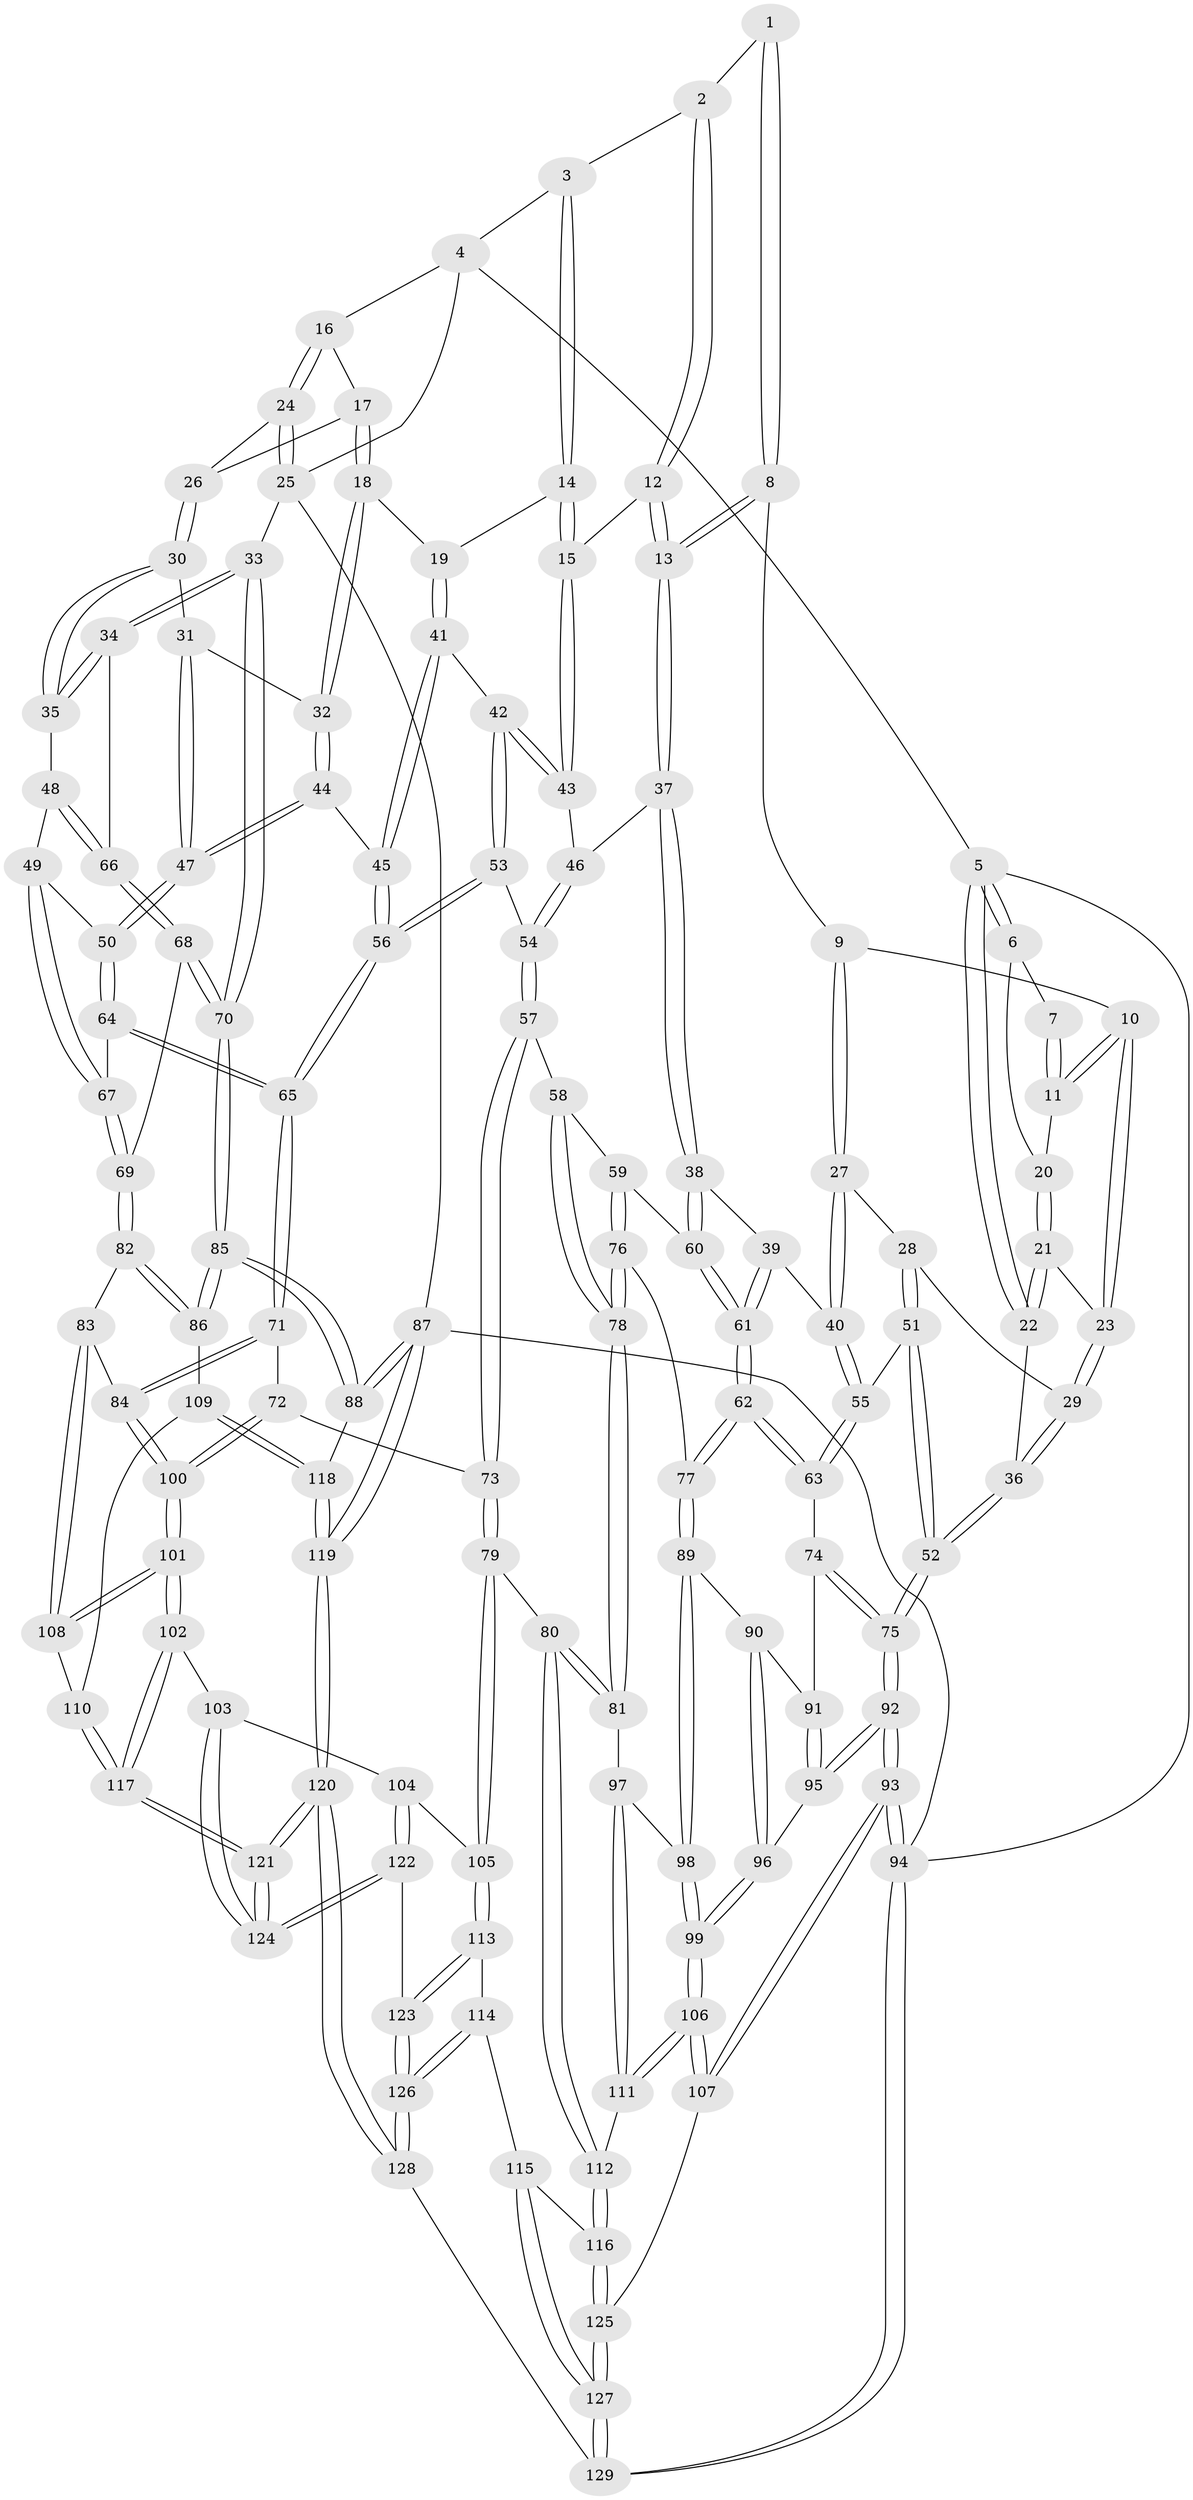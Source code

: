 // coarse degree distribution, {3: 0.14666666666666667, 4: 0.4666666666666667, 6: 0.04, 2: 0.013333333333333334, 5: 0.32, 7: 0.013333333333333334}
// Generated by graph-tools (version 1.1) at 2025/24/03/03/25 07:24:36]
// undirected, 129 vertices, 319 edges
graph export_dot {
graph [start="1"]
  node [color=gray90,style=filled];
  1 [pos="+0.2606663190058191+0"];
  2 [pos="+0.3051579061262998+0"];
  3 [pos="+0.6925748265371412+0"];
  4 [pos="+0.8541882757232967+0"];
  5 [pos="+0+0"];
  6 [pos="+0+0"];
  7 [pos="+0.23282941792919642+0"];
  8 [pos="+0.2714585102202513+0.1495370493694167"];
  9 [pos="+0.22067169141811063+0.15324725425328764"];
  10 [pos="+0.18354288512830874+0.14473455591154785"];
  11 [pos="+0.13839496174342722+0.06087985319103563"];
  12 [pos="+0.41972728644518575+0.08197696237543553"];
  13 [pos="+0.3095321341720747+0.17431168637626304"];
  14 [pos="+0.653735192308387+0.03923737106103223"];
  15 [pos="+0.5354009233458482+0.1336766941214288"];
  16 [pos="+0.9153486954093553+0.07784927692983347"];
  17 [pos="+0.8220893110884665+0.12687927580542527"];
  18 [pos="+0.73818619781654+0.14034000936295324"];
  19 [pos="+0.7331016887773855+0.1379219279931308"];
  20 [pos="+0.07313403957855612+0.08861009942124778"];
  21 [pos="+0.012037990071653942+0.14381352700015165"];
  22 [pos="+0+0.23795628348753134"];
  23 [pos="+0.1393840937557392+0.178834198047431"];
  24 [pos="+0.9649829490664871+0.12647977620697023"];
  25 [pos="+1+0.2557093570414593"];
  26 [pos="+0.8798363564683801+0.20159465388375505"];
  27 [pos="+0.18141644151503464+0.29820795530918864"];
  28 [pos="+0.1564204800226577+0.2893229712209078"];
  29 [pos="+0.12529473748439868+0.26984727692222016"];
  30 [pos="+0.8679551608615157+0.2407983409367673"];
  31 [pos="+0.8362656580184273+0.242369744940103"];
  32 [pos="+0.7635109749990507+0.18230194892102847"];
  33 [pos="+1+0.3208360761331072"];
  34 [pos="+0.990320795541458+0.3291394712661581"];
  35 [pos="+0.9705576582898665+0.32416278237702967"];
  36 [pos="+0+0.30663135303515404"];
  37 [pos="+0.33972557897455113+0.275949646539861"];
  38 [pos="+0.31582239372910903+0.32288264071229367"];
  39 [pos="+0.30000814913206314+0.32661480969146145"];
  40 [pos="+0.22575041918856048+0.3310491384605133"];
  41 [pos="+0.6507992565510808+0.30193638247261845"];
  42 [pos="+0.6295182838008396+0.30347817099946783"];
  43 [pos="+0.5197532127341377+0.23676890862108826"];
  44 [pos="+0.7502623152895649+0.3520668639119943"];
  45 [pos="+0.739316897157723+0.3513053536721865"];
  46 [pos="+0.5095704721761942+0.24453799660075037"];
  47 [pos="+0.7702286546237266+0.3591566334233935"];
  48 [pos="+0.7873889657373585+0.36291181193381683"];
  49 [pos="+0.7757429344540627+0.3634385864974925"];
  50 [pos="+0.7735940351907286+0.3620984266120733"];
  51 [pos="+0.07190814544829596+0.41578250914883236"];
  52 [pos="+0+0.3515514161229192"];
  53 [pos="+0.577976906179416+0.4394974319543725"];
  54 [pos="+0.4895149880287238+0.421145539345184"];
  55 [pos="+0.14533207541683504+0.44801248020979095"];
  56 [pos="+0.6257010353686763+0.49714882463214116"];
  57 [pos="+0.4290402569779365+0.44957488162395426"];
  58 [pos="+0.3905256268830372+0.44285598382638897"];
  59 [pos="+0.38894661558877547+0.4418432938135008"];
  60 [pos="+0.3853492635207251+0.4387912129849772"];
  61 [pos="+0.22778546905436742+0.5038925439452808"];
  62 [pos="+0.19005816935520725+0.5343067920350114"];
  63 [pos="+0.17503113948631702+0.5215124968809185"];
  64 [pos="+0.7138906777726334+0.49287778124491105"];
  65 [pos="+0.6331702489201033+0.5217539915215308"];
  66 [pos="+0.8934281442680289+0.43193459971297743"];
  67 [pos="+0.8172338868186344+0.4925974486963827"];
  68 [pos="+0.880067437594372+0.4656501383416508"];
  69 [pos="+0.8495875657912911+0.5261976451120601"];
  70 [pos="+1+0.4101250598142682"];
  71 [pos="+0.6311151072767706+0.5432266091440062"];
  72 [pos="+0.5833510822306477+0.6139384623975903"];
  73 [pos="+0.5057192099865815+0.6264650473210054"];
  74 [pos="+0.08271116636683501+0.5462122889794248"];
  75 [pos="+0+0.484181209387038"];
  76 [pos="+0.23675997786679373+0.6018759435704055"];
  77 [pos="+0.21346096546007431+0.5925017625098201"];
  78 [pos="+0.3363304678549186+0.6586538246311728"];
  79 [pos="+0.4037606490807999+0.7100595497185772"];
  80 [pos="+0.37476258420802966+0.702998751719716"];
  81 [pos="+0.3714048463645716+0.7002233422208383"];
  82 [pos="+0.8800846322191318+0.6106498561257978"];
  83 [pos="+0.874752570206845+0.6143031390258868"];
  84 [pos="+0.8335377608140238+0.6195620131117093"];
  85 [pos="+1+0.5851799181538946"];
  86 [pos="+0.9885970083528964+0.6173462734939217"];
  87 [pos="+1+1"];
  88 [pos="+1+0.7946326343045544"];
  89 [pos="+0.1849898857931426+0.6236812538228272"];
  90 [pos="+0.09953514210469232+0.6407151743970584"];
  91 [pos="+0.06520945108921604+0.62063377748352"];
  92 [pos="+0+0.5634328635139213"];
  93 [pos="+0+0.8822294389284756"];
  94 [pos="+0+1"];
  95 [pos="+5.1385973483383785e-05+0.6272219644080367"];
  96 [pos="+0.06775088999761522+0.7076997172392622"];
  97 [pos="+0.20830160516911464+0.742282470993574"];
  98 [pos="+0.1715005549633459+0.6785907434134122"];
  99 [pos="+0.07237922569010337+0.7944718828695934"];
  100 [pos="+0.6653129339979365+0.7314547350635036"];
  101 [pos="+0.666393995199927+0.7689287414370007"];
  102 [pos="+0.6597001857051229+0.7884492706842579"];
  103 [pos="+0.6049560036126089+0.8051256971344746"];
  104 [pos="+0.49989135897659026+0.7864797587743874"];
  105 [pos="+0.40889405876568335+0.7201168312033885"];
  106 [pos="+0.06467939287205418+0.818788038924032"];
  107 [pos="+0.04512040505191649+0.8373970851822864"];
  108 [pos="+0.83577413866356+0.7716517131481947"];
  109 [pos="+0.9351367938405645+0.8137619497041397"];
  110 [pos="+0.8433622692507463+0.7944462017849571"];
  111 [pos="+0.18253119292715433+0.803536731766188"];
  112 [pos="+0.26046128132609664+0.8351540543162425"];
  113 [pos="+0.4057114648207772+0.7903253187015183"];
  114 [pos="+0.32500485086664344+0.9249022789440273"];
  115 [pos="+0.3136601021898332+0.9248676130476606"];
  116 [pos="+0.2671981593870519+0.8872990621118757"];
  117 [pos="+0.7696846317982823+1"];
  118 [pos="+0.9497650638231957+0.833974066470482"];
  119 [pos="+0.8324534130256843+1"];
  120 [pos="+0.8126858164231775+1"];
  121 [pos="+0.7929147394827867+1"];
  122 [pos="+0.5073232651574385+0.9232770379292411"];
  123 [pos="+0.4463253944691892+0.9319515326687544"];
  124 [pos="+0.5370533905171883+0.9327959134358031"];
  125 [pos="+0.14787921084709899+0.9559334891067447"];
  126 [pos="+0.4122704741700801+0.96230436432016"];
  127 [pos="+0.18456243276837392+1"];
  128 [pos="+0.4154214353964668+1"];
  129 [pos="+0.18104566949217382+1"];
  1 -- 2;
  1 -- 8;
  1 -- 8;
  2 -- 3;
  2 -- 12;
  2 -- 12;
  3 -- 4;
  3 -- 14;
  3 -- 14;
  4 -- 5;
  4 -- 16;
  4 -- 25;
  5 -- 6;
  5 -- 6;
  5 -- 22;
  5 -- 22;
  5 -- 94;
  6 -- 7;
  6 -- 20;
  7 -- 11;
  7 -- 11;
  8 -- 9;
  8 -- 13;
  8 -- 13;
  9 -- 10;
  9 -- 27;
  9 -- 27;
  10 -- 11;
  10 -- 11;
  10 -- 23;
  10 -- 23;
  11 -- 20;
  12 -- 13;
  12 -- 13;
  12 -- 15;
  13 -- 37;
  13 -- 37;
  14 -- 15;
  14 -- 15;
  14 -- 19;
  15 -- 43;
  15 -- 43;
  16 -- 17;
  16 -- 24;
  16 -- 24;
  17 -- 18;
  17 -- 18;
  17 -- 26;
  18 -- 19;
  18 -- 32;
  18 -- 32;
  19 -- 41;
  19 -- 41;
  20 -- 21;
  20 -- 21;
  21 -- 22;
  21 -- 22;
  21 -- 23;
  22 -- 36;
  23 -- 29;
  23 -- 29;
  24 -- 25;
  24 -- 25;
  24 -- 26;
  25 -- 33;
  25 -- 87;
  26 -- 30;
  26 -- 30;
  27 -- 28;
  27 -- 40;
  27 -- 40;
  28 -- 29;
  28 -- 51;
  28 -- 51;
  29 -- 36;
  29 -- 36;
  30 -- 31;
  30 -- 35;
  30 -- 35;
  31 -- 32;
  31 -- 47;
  31 -- 47;
  32 -- 44;
  32 -- 44;
  33 -- 34;
  33 -- 34;
  33 -- 70;
  33 -- 70;
  34 -- 35;
  34 -- 35;
  34 -- 66;
  35 -- 48;
  36 -- 52;
  36 -- 52;
  37 -- 38;
  37 -- 38;
  37 -- 46;
  38 -- 39;
  38 -- 60;
  38 -- 60;
  39 -- 40;
  39 -- 61;
  39 -- 61;
  40 -- 55;
  40 -- 55;
  41 -- 42;
  41 -- 45;
  41 -- 45;
  42 -- 43;
  42 -- 43;
  42 -- 53;
  42 -- 53;
  43 -- 46;
  44 -- 45;
  44 -- 47;
  44 -- 47;
  45 -- 56;
  45 -- 56;
  46 -- 54;
  46 -- 54;
  47 -- 50;
  47 -- 50;
  48 -- 49;
  48 -- 66;
  48 -- 66;
  49 -- 50;
  49 -- 67;
  49 -- 67;
  50 -- 64;
  50 -- 64;
  51 -- 52;
  51 -- 52;
  51 -- 55;
  52 -- 75;
  52 -- 75;
  53 -- 54;
  53 -- 56;
  53 -- 56;
  54 -- 57;
  54 -- 57;
  55 -- 63;
  55 -- 63;
  56 -- 65;
  56 -- 65;
  57 -- 58;
  57 -- 73;
  57 -- 73;
  58 -- 59;
  58 -- 78;
  58 -- 78;
  59 -- 60;
  59 -- 76;
  59 -- 76;
  60 -- 61;
  60 -- 61;
  61 -- 62;
  61 -- 62;
  62 -- 63;
  62 -- 63;
  62 -- 77;
  62 -- 77;
  63 -- 74;
  64 -- 65;
  64 -- 65;
  64 -- 67;
  65 -- 71;
  65 -- 71;
  66 -- 68;
  66 -- 68;
  67 -- 69;
  67 -- 69;
  68 -- 69;
  68 -- 70;
  68 -- 70;
  69 -- 82;
  69 -- 82;
  70 -- 85;
  70 -- 85;
  71 -- 72;
  71 -- 84;
  71 -- 84;
  72 -- 73;
  72 -- 100;
  72 -- 100;
  73 -- 79;
  73 -- 79;
  74 -- 75;
  74 -- 75;
  74 -- 91;
  75 -- 92;
  75 -- 92;
  76 -- 77;
  76 -- 78;
  76 -- 78;
  77 -- 89;
  77 -- 89;
  78 -- 81;
  78 -- 81;
  79 -- 80;
  79 -- 105;
  79 -- 105;
  80 -- 81;
  80 -- 81;
  80 -- 112;
  80 -- 112;
  81 -- 97;
  82 -- 83;
  82 -- 86;
  82 -- 86;
  83 -- 84;
  83 -- 108;
  83 -- 108;
  84 -- 100;
  84 -- 100;
  85 -- 86;
  85 -- 86;
  85 -- 88;
  85 -- 88;
  86 -- 109;
  87 -- 88;
  87 -- 88;
  87 -- 119;
  87 -- 119;
  87 -- 94;
  88 -- 118;
  89 -- 90;
  89 -- 98;
  89 -- 98;
  90 -- 91;
  90 -- 96;
  90 -- 96;
  91 -- 95;
  91 -- 95;
  92 -- 93;
  92 -- 93;
  92 -- 95;
  92 -- 95;
  93 -- 94;
  93 -- 94;
  93 -- 107;
  93 -- 107;
  94 -- 129;
  94 -- 129;
  95 -- 96;
  96 -- 99;
  96 -- 99;
  97 -- 98;
  97 -- 111;
  97 -- 111;
  98 -- 99;
  98 -- 99;
  99 -- 106;
  99 -- 106;
  100 -- 101;
  100 -- 101;
  101 -- 102;
  101 -- 102;
  101 -- 108;
  101 -- 108;
  102 -- 103;
  102 -- 117;
  102 -- 117;
  103 -- 104;
  103 -- 124;
  103 -- 124;
  104 -- 105;
  104 -- 122;
  104 -- 122;
  105 -- 113;
  105 -- 113;
  106 -- 107;
  106 -- 107;
  106 -- 111;
  106 -- 111;
  107 -- 125;
  108 -- 110;
  109 -- 110;
  109 -- 118;
  109 -- 118;
  110 -- 117;
  110 -- 117;
  111 -- 112;
  112 -- 116;
  112 -- 116;
  113 -- 114;
  113 -- 123;
  113 -- 123;
  114 -- 115;
  114 -- 126;
  114 -- 126;
  115 -- 116;
  115 -- 127;
  115 -- 127;
  116 -- 125;
  116 -- 125;
  117 -- 121;
  117 -- 121;
  118 -- 119;
  118 -- 119;
  119 -- 120;
  119 -- 120;
  120 -- 121;
  120 -- 121;
  120 -- 128;
  120 -- 128;
  121 -- 124;
  121 -- 124;
  122 -- 123;
  122 -- 124;
  122 -- 124;
  123 -- 126;
  123 -- 126;
  125 -- 127;
  125 -- 127;
  126 -- 128;
  126 -- 128;
  127 -- 129;
  127 -- 129;
  128 -- 129;
}
